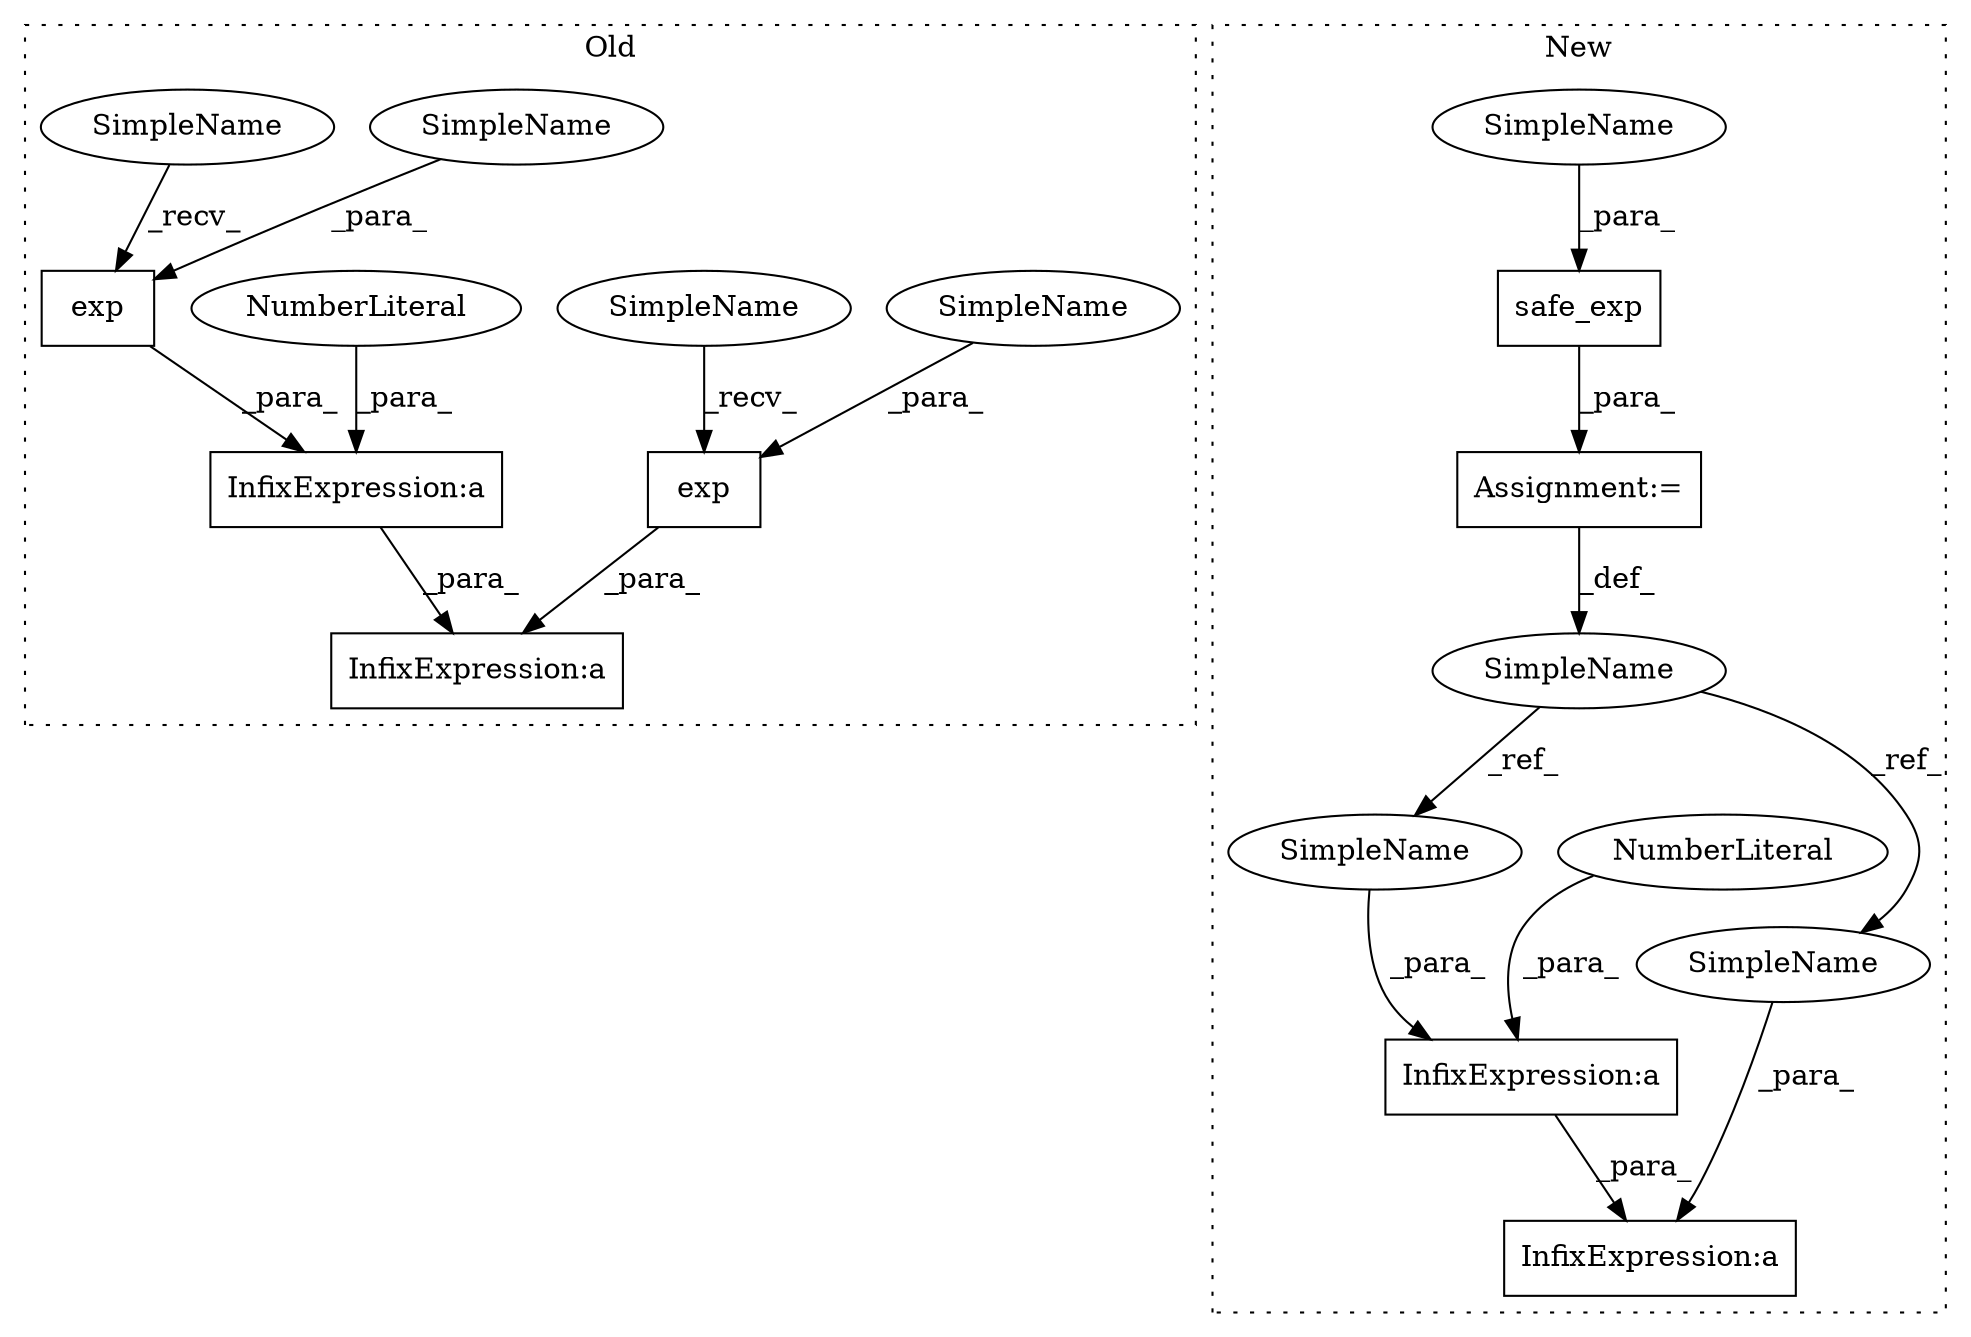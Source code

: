 digraph G {
subgraph cluster0 {
1 [label="exp" a="32" s="3161,3166" l="4,1" shape="box"];
6 [label="InfixExpression:a" a="27" s="3145" l="3" shape="box"];
7 [label="InfixExpression:a" a="27" s="3152" l="3" shape="box"];
8 [label="exp" a="32" s="3139,3144" l="4,1" shape="box"];
10 [label="NumberLiteral" a="34" s="3149" l="3" shape="ellipse"];
12 [label="SimpleName" a="42" s="3165" l="1" shape="ellipse"];
13 [label="SimpleName" a="42" s="3143" l="1" shape="ellipse"];
14 [label="SimpleName" a="42" s="3133" l="5" shape="ellipse"];
15 [label="SimpleName" a="42" s="3155" l="5" shape="ellipse"];
label = "Old";
style="dotted";
}
subgraph cluster1 {
2 [label="safe_exp" a="32" s="3247,3257" l="9,1" shape="box"];
3 [label="Assignment:=" a="7" s="3246" l="1" shape="box"];
4 [label="InfixExpression:a" a="27" s="3278" l="3" shape="box"];
5 [label="InfixExpression:a" a="27" s="3271" l="3" shape="box"];
9 [label="NumberLiteral" a="34" s="3275" l="3" shape="ellipse"];
11 [label="SimpleName" a="42" s="3244" l="2" shape="ellipse"];
16 [label="SimpleName" a="42" s="3256" l="1" shape="ellipse"];
17 [label="SimpleName" a="42" s="3281" l="2" shape="ellipse"];
18 [label="SimpleName" a="42" s="3269" l="2" shape="ellipse"];
label = "New";
style="dotted";
}
1 -> 7 [label="_para_"];
2 -> 3 [label="_para_"];
3 -> 11 [label="_def_"];
4 -> 5 [label="_para_"];
7 -> 6 [label="_para_"];
8 -> 6 [label="_para_"];
9 -> 4 [label="_para_"];
10 -> 7 [label="_para_"];
11 -> 18 [label="_ref_"];
11 -> 17 [label="_ref_"];
12 -> 1 [label="_para_"];
13 -> 8 [label="_para_"];
14 -> 8 [label="_recv_"];
15 -> 1 [label="_recv_"];
16 -> 2 [label="_para_"];
17 -> 4 [label="_para_"];
18 -> 5 [label="_para_"];
}
